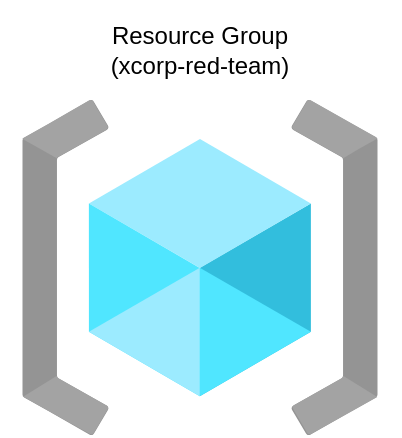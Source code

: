 <mxfile version="14.0.1" type="github"><diagram id="awUFE3C4gehDu1hdduJR" name="Page-1"><mxGraphModel dx="1426" dy="772" grid="1" gridSize="10" guides="1" tooltips="1" connect="1" arrows="1" fold="1" page="1" pageScale="1" pageWidth="1169" pageHeight="827" math="0" shadow="0"><root><mxCell id="0"/><mxCell id="1" parent="0"/><mxCell id="es2LM7iE-isvYu5juhWk-1" value="" style="aspect=fixed;html=1;points=[];align=center;image;fontSize=12;image=img/lib/azure2/general/Resource_Groups.svg;" vertex="1" parent="1"><mxGeometry x="496" y="80.0" width="178" height="167.53" as="geometry"/></mxCell><mxCell id="es2LM7iE-isvYu5juhWk-2" value="Resource Group&lt;br&gt;(xcorp-red-team)" style="text;html=1;strokeColor=none;fillColor=none;align=center;verticalAlign=middle;whiteSpace=wrap;rounded=0;" vertex="1" parent="1"><mxGeometry x="485" y="30" width="200" height="50" as="geometry"/></mxCell></root></mxGraphModel></diagram></mxfile>